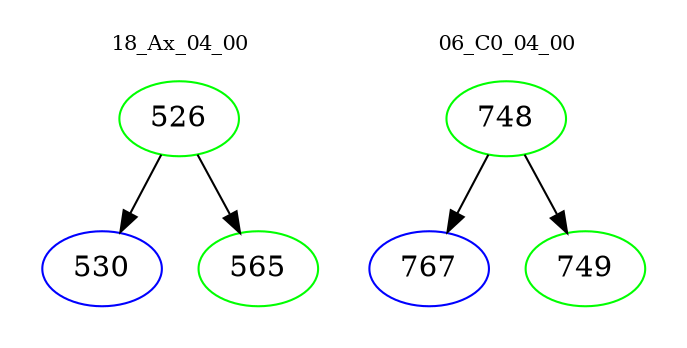 digraph{
subgraph cluster_0 {
color = white
label = "18_Ax_04_00";
fontsize=10;
T0_526 [label="526", color="green"]
T0_526 -> T0_530 [color="black"]
T0_530 [label="530", color="blue"]
T0_526 -> T0_565 [color="black"]
T0_565 [label="565", color="green"]
}
subgraph cluster_1 {
color = white
label = "06_C0_04_00";
fontsize=10;
T1_748 [label="748", color="green"]
T1_748 -> T1_767 [color="black"]
T1_767 [label="767", color="blue"]
T1_748 -> T1_749 [color="black"]
T1_749 [label="749", color="green"]
}
}
